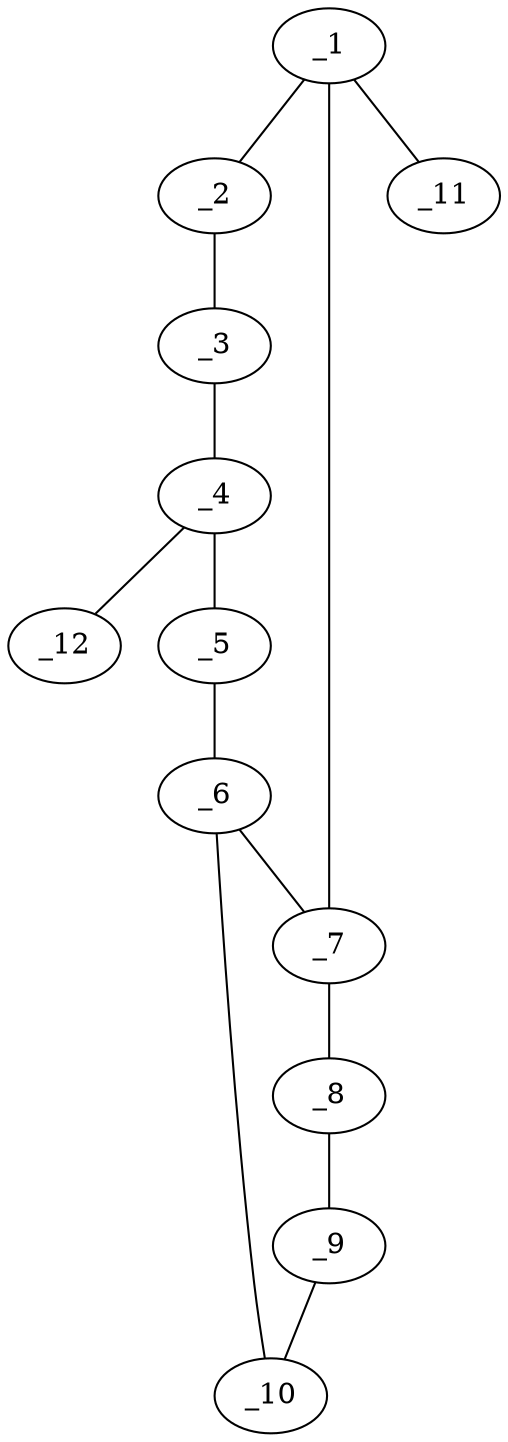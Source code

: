 graph molid641165 {
	_1	 [charge=0,
		chem=1,
		symbol="C  ",
		x="3.5844",
		y="0.9191"];
	_2	 [charge=0,
		chem=1,
		symbol="C  ",
		x="2.6106",
		y="0.6917"];
	_1 -- _2	 [valence=1];
	_7	 [charge=0,
		chem=1,
		symbol="C  ",
		x="4.3693",
		y="0.2995"];
	_1 -- _7	 [valence=1];
	_11	 [charge=0,
		chem=2,
		symbol="O  ",
		x="3.802",
		y="1.8951"];
	_1 -- _11	 [valence=2];
	_3	 [charge=0,
		chem=1,
		symbol="C  ",
		x="2.1812",
		y="-0.2114"];
	_2 -- _3	 [valence=1];
	_4	 [charge=0,
		chem=1,
		symbol="C  ",
		x="2.6196",
		y="-1.1102"];
	_3 -- _4	 [valence=1];
	_5	 [charge=0,
		chem=4,
		symbol="N  ",
		x="3.5956",
		y="-1.3278"];
	_4 -- _5	 [valence=1];
	_12	 [charge=0,
		chem=2,
		symbol="O  ",
		x=2,
		y="-1.8951"];
	_4 -- _12	 [valence=2];
	_6	 [charge=0,
		chem=1,
		symbol="C  ",
		x="4.3743",
		y="-0.7005"];
	_5 -- _6	 [valence=1];
	_6 -- _7	 [valence=2];
	_10	 [charge=0,
		chem=1,
		symbol="C  ",
		x="5.3269",
		y="-1.0047"];
	_6 -- _10	 [valence=1];
	_8	 [charge=0,
		chem=5,
		symbol="S  ",
		x="5.3188",
		y="0.6133"];
	_7 -- _8	 [valence=1];
	_9	 [charge=0,
		chem=1,
		symbol="C  ",
		x="5.9106",
		y="-0.1928"];
	_8 -- _9	 [valence=1];
	_9 -- _10	 [valence=2];
}
